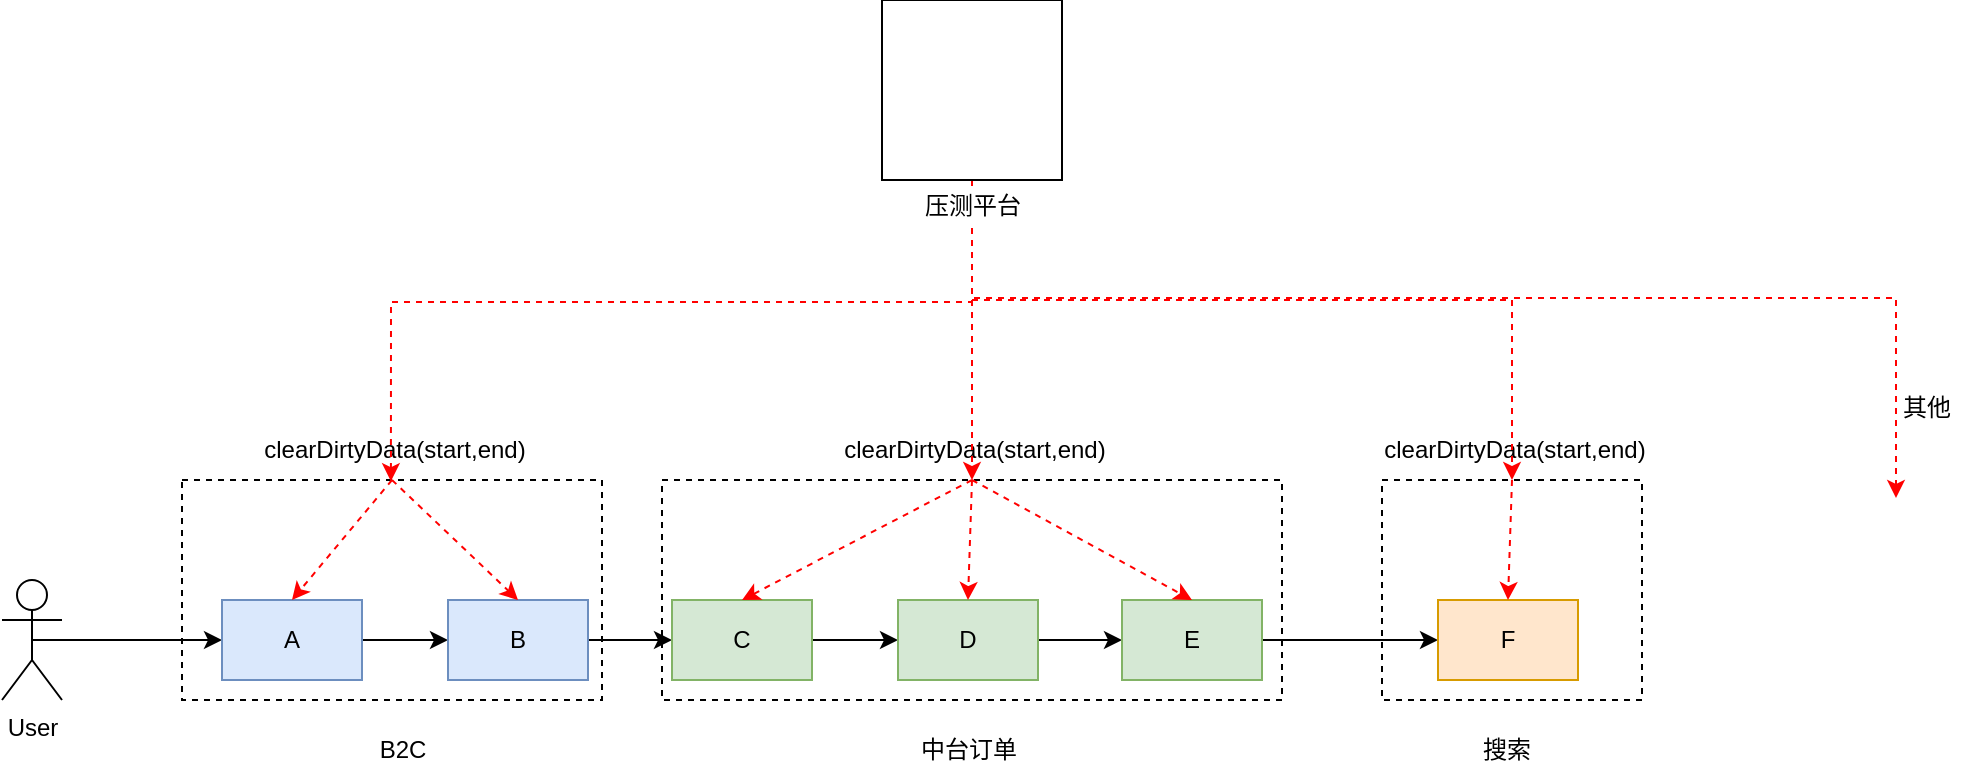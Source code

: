 <mxfile version="20.5.3" type="github">
  <diagram id="onqq4Maiqvh-qUwKiTgA" name="Page-1">
    <mxGraphModel dx="1173" dy="658" grid="0" gridSize="10" guides="0" tooltips="1" connect="1" arrows="1" fold="1" page="0" pageScale="1" pageWidth="827" pageHeight="1169" math="0" shadow="0">
      <root>
        <mxCell id="0" />
        <mxCell id="1" parent="0" />
        <mxCell id="DJqyfjHrV4xUOtq158uN-16" value="" style="rounded=0;whiteSpace=wrap;html=1;fillColor=none;dashed=1;" vertex="1" parent="1">
          <mxGeometry x="780" y="260" width="130" height="110" as="geometry" />
        </mxCell>
        <mxCell id="DJqyfjHrV4xUOtq158uN-15" value="" style="rounded=0;whiteSpace=wrap;html=1;fillColor=none;dashed=1;" vertex="1" parent="1">
          <mxGeometry x="420" y="260" width="310" height="110" as="geometry" />
        </mxCell>
        <mxCell id="DJqyfjHrV4xUOtq158uN-14" value="" style="rounded=0;whiteSpace=wrap;html=1;fillColor=none;dashed=1;" vertex="1" parent="1">
          <mxGeometry x="180" y="260" width="210" height="110" as="geometry" />
        </mxCell>
        <mxCell id="DJqyfjHrV4xUOtq158uN-7" style="edgeStyle=orthogonalEdgeStyle;rounded=0;orthogonalLoop=1;jettySize=auto;html=1;exitX=0.5;exitY=0.5;exitDx=0;exitDy=0;exitPerimeter=0;entryX=0;entryY=0.5;entryDx=0;entryDy=0;" edge="1" parent="1" source="DJqyfjHrV4xUOtq158uN-1" target="DJqyfjHrV4xUOtq158uN-2">
          <mxGeometry relative="1" as="geometry" />
        </mxCell>
        <mxCell id="DJqyfjHrV4xUOtq158uN-1" value="User" style="shape=umlActor;verticalLabelPosition=bottom;verticalAlign=top;html=1;outlineConnect=0;" vertex="1" parent="1">
          <mxGeometry x="90" y="310" width="30" height="60" as="geometry" />
        </mxCell>
        <mxCell id="DJqyfjHrV4xUOtq158uN-8" style="edgeStyle=orthogonalEdgeStyle;rounded=0;orthogonalLoop=1;jettySize=auto;html=1;exitX=1;exitY=0.5;exitDx=0;exitDy=0;entryX=0;entryY=0.5;entryDx=0;entryDy=0;" edge="1" parent="1" source="DJqyfjHrV4xUOtq158uN-2" target="DJqyfjHrV4xUOtq158uN-3">
          <mxGeometry relative="1" as="geometry" />
        </mxCell>
        <mxCell id="DJqyfjHrV4xUOtq158uN-2" value="A" style="rounded=0;whiteSpace=wrap;html=1;fillColor=#dae8fc;strokeColor=#6c8ebf;" vertex="1" parent="1">
          <mxGeometry x="200" y="320" width="70" height="40" as="geometry" />
        </mxCell>
        <mxCell id="DJqyfjHrV4xUOtq158uN-9" style="edgeStyle=orthogonalEdgeStyle;rounded=0;orthogonalLoop=1;jettySize=auto;html=1;exitX=1;exitY=0.5;exitDx=0;exitDy=0;entryX=0;entryY=0.5;entryDx=0;entryDy=0;" edge="1" parent="1" source="DJqyfjHrV4xUOtq158uN-3" target="DJqyfjHrV4xUOtq158uN-4">
          <mxGeometry relative="1" as="geometry" />
        </mxCell>
        <mxCell id="DJqyfjHrV4xUOtq158uN-3" value="B" style="rounded=0;whiteSpace=wrap;html=1;fillColor=#dae8fc;strokeColor=#6c8ebf;" vertex="1" parent="1">
          <mxGeometry x="313" y="320" width="70" height="40" as="geometry" />
        </mxCell>
        <mxCell id="DJqyfjHrV4xUOtq158uN-10" style="edgeStyle=orthogonalEdgeStyle;rounded=0;orthogonalLoop=1;jettySize=auto;html=1;exitX=1;exitY=0.5;exitDx=0;exitDy=0;entryX=0;entryY=0.5;entryDx=0;entryDy=0;" edge="1" parent="1" source="DJqyfjHrV4xUOtq158uN-4" target="DJqyfjHrV4xUOtq158uN-5">
          <mxGeometry relative="1" as="geometry" />
        </mxCell>
        <mxCell id="DJqyfjHrV4xUOtq158uN-4" value="C" style="rounded=0;whiteSpace=wrap;html=1;fillColor=#d5e8d4;strokeColor=#82b366;" vertex="1" parent="1">
          <mxGeometry x="425" y="320" width="70" height="40" as="geometry" />
        </mxCell>
        <mxCell id="DJqyfjHrV4xUOtq158uN-11" style="edgeStyle=orthogonalEdgeStyle;rounded=0;orthogonalLoop=1;jettySize=auto;html=1;exitX=1;exitY=0.5;exitDx=0;exitDy=0;entryX=0;entryY=0.5;entryDx=0;entryDy=0;" edge="1" parent="1" source="DJqyfjHrV4xUOtq158uN-5" target="DJqyfjHrV4xUOtq158uN-6">
          <mxGeometry relative="1" as="geometry" />
        </mxCell>
        <mxCell id="DJqyfjHrV4xUOtq158uN-5" value="D" style="rounded=0;whiteSpace=wrap;html=1;fillColor=#d5e8d4;strokeColor=#82b366;" vertex="1" parent="1">
          <mxGeometry x="538" y="320" width="70" height="40" as="geometry" />
        </mxCell>
        <mxCell id="DJqyfjHrV4xUOtq158uN-13" style="edgeStyle=orthogonalEdgeStyle;rounded=0;orthogonalLoop=1;jettySize=auto;html=1;exitX=1;exitY=0.5;exitDx=0;exitDy=0;entryX=0;entryY=0.5;entryDx=0;entryDy=0;" edge="1" parent="1" source="DJqyfjHrV4xUOtq158uN-6" target="DJqyfjHrV4xUOtq158uN-12">
          <mxGeometry relative="1" as="geometry" />
        </mxCell>
        <mxCell id="DJqyfjHrV4xUOtq158uN-6" value="E" style="rounded=0;whiteSpace=wrap;html=1;fillColor=#d5e8d4;strokeColor=#82b366;" vertex="1" parent="1">
          <mxGeometry x="650" y="320" width="70" height="40" as="geometry" />
        </mxCell>
        <mxCell id="DJqyfjHrV4xUOtq158uN-12" value="F" style="rounded=0;whiteSpace=wrap;html=1;fillColor=#ffe6cc;strokeColor=#d79b00;" vertex="1" parent="1">
          <mxGeometry x="808" y="320" width="70" height="40" as="geometry" />
        </mxCell>
        <mxCell id="DJqyfjHrV4xUOtq158uN-17" value="B2C" style="text;html=1;align=center;verticalAlign=middle;resizable=0;points=[];autosize=1;strokeColor=none;fillColor=none;" vertex="1" parent="1">
          <mxGeometry x="265" y="380" width="50" height="30" as="geometry" />
        </mxCell>
        <mxCell id="DJqyfjHrV4xUOtq158uN-18" value="中台订单" style="text;html=1;align=center;verticalAlign=middle;resizable=0;points=[];autosize=1;strokeColor=none;fillColor=none;" vertex="1" parent="1">
          <mxGeometry x="538" y="380" width="70" height="30" as="geometry" />
        </mxCell>
        <mxCell id="DJqyfjHrV4xUOtq158uN-19" value="搜索" style="text;html=1;align=center;verticalAlign=middle;resizable=0;points=[];autosize=1;strokeColor=none;fillColor=none;" vertex="1" parent="1">
          <mxGeometry x="817" y="380" width="50" height="30" as="geometry" />
        </mxCell>
        <mxCell id="DJqyfjHrV4xUOtq158uN-28" value="&lt;span style=&quot;&quot;&gt;clearDirtyData(start,end)&lt;/span&gt;" style="text;html=1;align=center;verticalAlign=middle;resizable=0;points=[];autosize=1;strokeColor=none;fillColor=none;" vertex="1" parent="1">
          <mxGeometry x="211" y="232" width="149" height="26" as="geometry" />
        </mxCell>
        <mxCell id="DJqyfjHrV4xUOtq158uN-29" value="" style="endArrow=classic;html=1;rounded=0;exitX=0.5;exitY=0;exitDx=0;exitDy=0;entryX=0.5;entryY=0;entryDx=0;entryDy=0;dashed=1;strokeColor=#FF0000;" edge="1" parent="1" source="DJqyfjHrV4xUOtq158uN-14" target="DJqyfjHrV4xUOtq158uN-2">
          <mxGeometry width="50" height="50" relative="1" as="geometry">
            <mxPoint x="285" y="242" as="sourcePoint" />
            <mxPoint x="290" y="550" as="targetPoint" />
          </mxGeometry>
        </mxCell>
        <mxCell id="DJqyfjHrV4xUOtq158uN-31" value="&lt;span style=&quot;&quot;&gt;clearDirtyData(start,end)&lt;/span&gt;" style="text;html=1;align=center;verticalAlign=middle;resizable=0;points=[];autosize=1;strokeColor=none;fillColor=none;" vertex="1" parent="1">
          <mxGeometry x="501" y="232" width="149" height="26" as="geometry" />
        </mxCell>
        <mxCell id="DJqyfjHrV4xUOtq158uN-33" value="" style="endArrow=classic;html=1;rounded=0;entryX=0.5;entryY=0;entryDx=0;entryDy=0;dashed=1;strokeColor=#FF0000;" edge="1" parent="1" target="DJqyfjHrV4xUOtq158uN-3">
          <mxGeometry width="50" height="50" relative="1" as="geometry">
            <mxPoint x="285" y="260" as="sourcePoint" />
            <mxPoint x="245" y="330" as="targetPoint" />
          </mxGeometry>
        </mxCell>
        <mxCell id="DJqyfjHrV4xUOtq158uN-34" value="" style="endArrow=classic;html=1;rounded=0;exitX=0.5;exitY=0;exitDx=0;exitDy=0;entryX=0.5;entryY=0;entryDx=0;entryDy=0;dashed=1;strokeColor=#FF0000;" edge="1" parent="1" source="DJqyfjHrV4xUOtq158uN-15" target="DJqyfjHrV4xUOtq158uN-4">
          <mxGeometry width="50" height="50" relative="1" as="geometry">
            <mxPoint x="295" y="270" as="sourcePoint" />
            <mxPoint x="245" y="330" as="targetPoint" />
          </mxGeometry>
        </mxCell>
        <mxCell id="DJqyfjHrV4xUOtq158uN-35" value="" style="endArrow=classic;html=1;rounded=0;exitX=0.5;exitY=0;exitDx=0;exitDy=0;entryX=0.5;entryY=0;entryDx=0;entryDy=0;dashed=1;strokeColor=#FF0000;" edge="1" parent="1" source="DJqyfjHrV4xUOtq158uN-15" target="DJqyfjHrV4xUOtq158uN-5">
          <mxGeometry width="50" height="50" relative="1" as="geometry">
            <mxPoint x="575" y="270" as="sourcePoint" />
            <mxPoint x="470" y="330" as="targetPoint" />
          </mxGeometry>
        </mxCell>
        <mxCell id="DJqyfjHrV4xUOtq158uN-36" value="" style="endArrow=classic;html=1;rounded=0;exitX=0.5;exitY=0;exitDx=0;exitDy=0;entryX=0.5;entryY=0;entryDx=0;entryDy=0;dashed=1;strokeColor=#FF0000;" edge="1" parent="1" source="DJqyfjHrV4xUOtq158uN-15" target="DJqyfjHrV4xUOtq158uN-6">
          <mxGeometry width="50" height="50" relative="1" as="geometry">
            <mxPoint x="585" y="270" as="sourcePoint" />
            <mxPoint x="583" y="330" as="targetPoint" />
          </mxGeometry>
        </mxCell>
        <mxCell id="DJqyfjHrV4xUOtq158uN-37" value="" style="endArrow=classic;html=1;rounded=0;exitX=0.5;exitY=0;exitDx=0;exitDy=0;dashed=1;strokeColor=#FF0000;entryX=0.5;entryY=0;entryDx=0;entryDy=0;" edge="1" parent="1" source="DJqyfjHrV4xUOtq158uN-16" target="DJqyfjHrV4xUOtq158uN-12">
          <mxGeometry width="50" height="50" relative="1" as="geometry">
            <mxPoint x="585" y="270" as="sourcePoint" />
            <mxPoint x="750" y="430" as="targetPoint" />
          </mxGeometry>
        </mxCell>
        <mxCell id="DJqyfjHrV4xUOtq158uN-38" value="&lt;span style=&quot;&quot;&gt;clearDirtyData(start,end)&lt;/span&gt;" style="text;html=1;align=center;verticalAlign=middle;resizable=0;points=[];autosize=1;strokeColor=none;fillColor=none;" vertex="1" parent="1">
          <mxGeometry x="771" y="232" width="149" height="26" as="geometry" />
        </mxCell>
        <mxCell id="DJqyfjHrV4xUOtq158uN-42" style="edgeStyle=orthogonalEdgeStyle;rounded=0;orthogonalLoop=1;jettySize=auto;html=1;exitX=0.5;exitY=1;exitDx=0;exitDy=0;entryX=0.493;entryY=1.1;entryDx=0;entryDy=0;entryPerimeter=0;dashed=1;strokeColor=#FF0000;" edge="1" parent="1" source="DJqyfjHrV4xUOtq158uN-40" target="DJqyfjHrV4xUOtq158uN-28">
          <mxGeometry relative="1" as="geometry" />
        </mxCell>
        <mxCell id="DJqyfjHrV4xUOtq158uN-43" style="edgeStyle=orthogonalEdgeStyle;rounded=0;orthogonalLoop=1;jettySize=auto;html=1;exitX=0.5;exitY=1;exitDx=0;exitDy=0;dashed=1;strokeColor=#FF0000;" edge="1" parent="1" source="DJqyfjHrV4xUOtq158uN-40">
          <mxGeometry relative="1" as="geometry">
            <mxPoint x="575" y="260" as="targetPoint" />
          </mxGeometry>
        </mxCell>
        <mxCell id="DJqyfjHrV4xUOtq158uN-44" style="edgeStyle=orthogonalEdgeStyle;rounded=0;orthogonalLoop=1;jettySize=auto;html=1;exitX=0.5;exitY=1;exitDx=0;exitDy=0;dashed=1;strokeColor=#FF0000;" edge="1" parent="1" source="DJqyfjHrV4xUOtq158uN-40" target="DJqyfjHrV4xUOtq158uN-16">
          <mxGeometry relative="1" as="geometry">
            <Array as="points">
              <mxPoint x="575" y="170" />
              <mxPoint x="845" y="170" />
            </Array>
          </mxGeometry>
        </mxCell>
        <mxCell id="DJqyfjHrV4xUOtq158uN-47" style="edgeStyle=orthogonalEdgeStyle;rounded=0;orthogonalLoop=1;jettySize=auto;html=1;dashed=1;strokeColor=#FF0000;" edge="1" parent="1" source="DJqyfjHrV4xUOtq158uN-40">
          <mxGeometry relative="1" as="geometry">
            <mxPoint x="1037" y="269" as="targetPoint" />
            <Array as="points">
              <mxPoint x="575" y="169" />
              <mxPoint x="1037" y="169" />
            </Array>
          </mxGeometry>
        </mxCell>
        <mxCell id="DJqyfjHrV4xUOtq158uN-41" value="压测平台" style="text;html=1;align=center;verticalAlign=middle;resizable=0;points=[];autosize=1;strokeColor=none;fillColor=none;rounded=1;glass=0;labelBackgroundColor=#FFFFFF;" vertex="1" parent="1">
          <mxGeometry x="540" y="108" width="70" height="30" as="geometry" />
        </mxCell>
        <mxCell id="DJqyfjHrV4xUOtq158uN-48" value="其他" style="text;html=1;align=center;verticalAlign=middle;resizable=0;points=[];autosize=1;strokeColor=none;fillColor=none;" vertex="1" parent="1">
          <mxGeometry x="1031" y="211" width="42" height="26" as="geometry" />
        </mxCell>
        <mxCell id="DJqyfjHrV4xUOtq158uN-40" value="" style="shape=image;verticalLabelPosition=bottom;labelBackgroundColor=default;verticalAlign=top;aspect=fixed;imageAspect=0;image=https://jmeter.zhuanspirit.com/pts/logo.svg;imageBorder=default;" vertex="1" parent="1">
          <mxGeometry x="530" y="20" width="90" height="90" as="geometry" />
        </mxCell>
      </root>
    </mxGraphModel>
  </diagram>
</mxfile>
